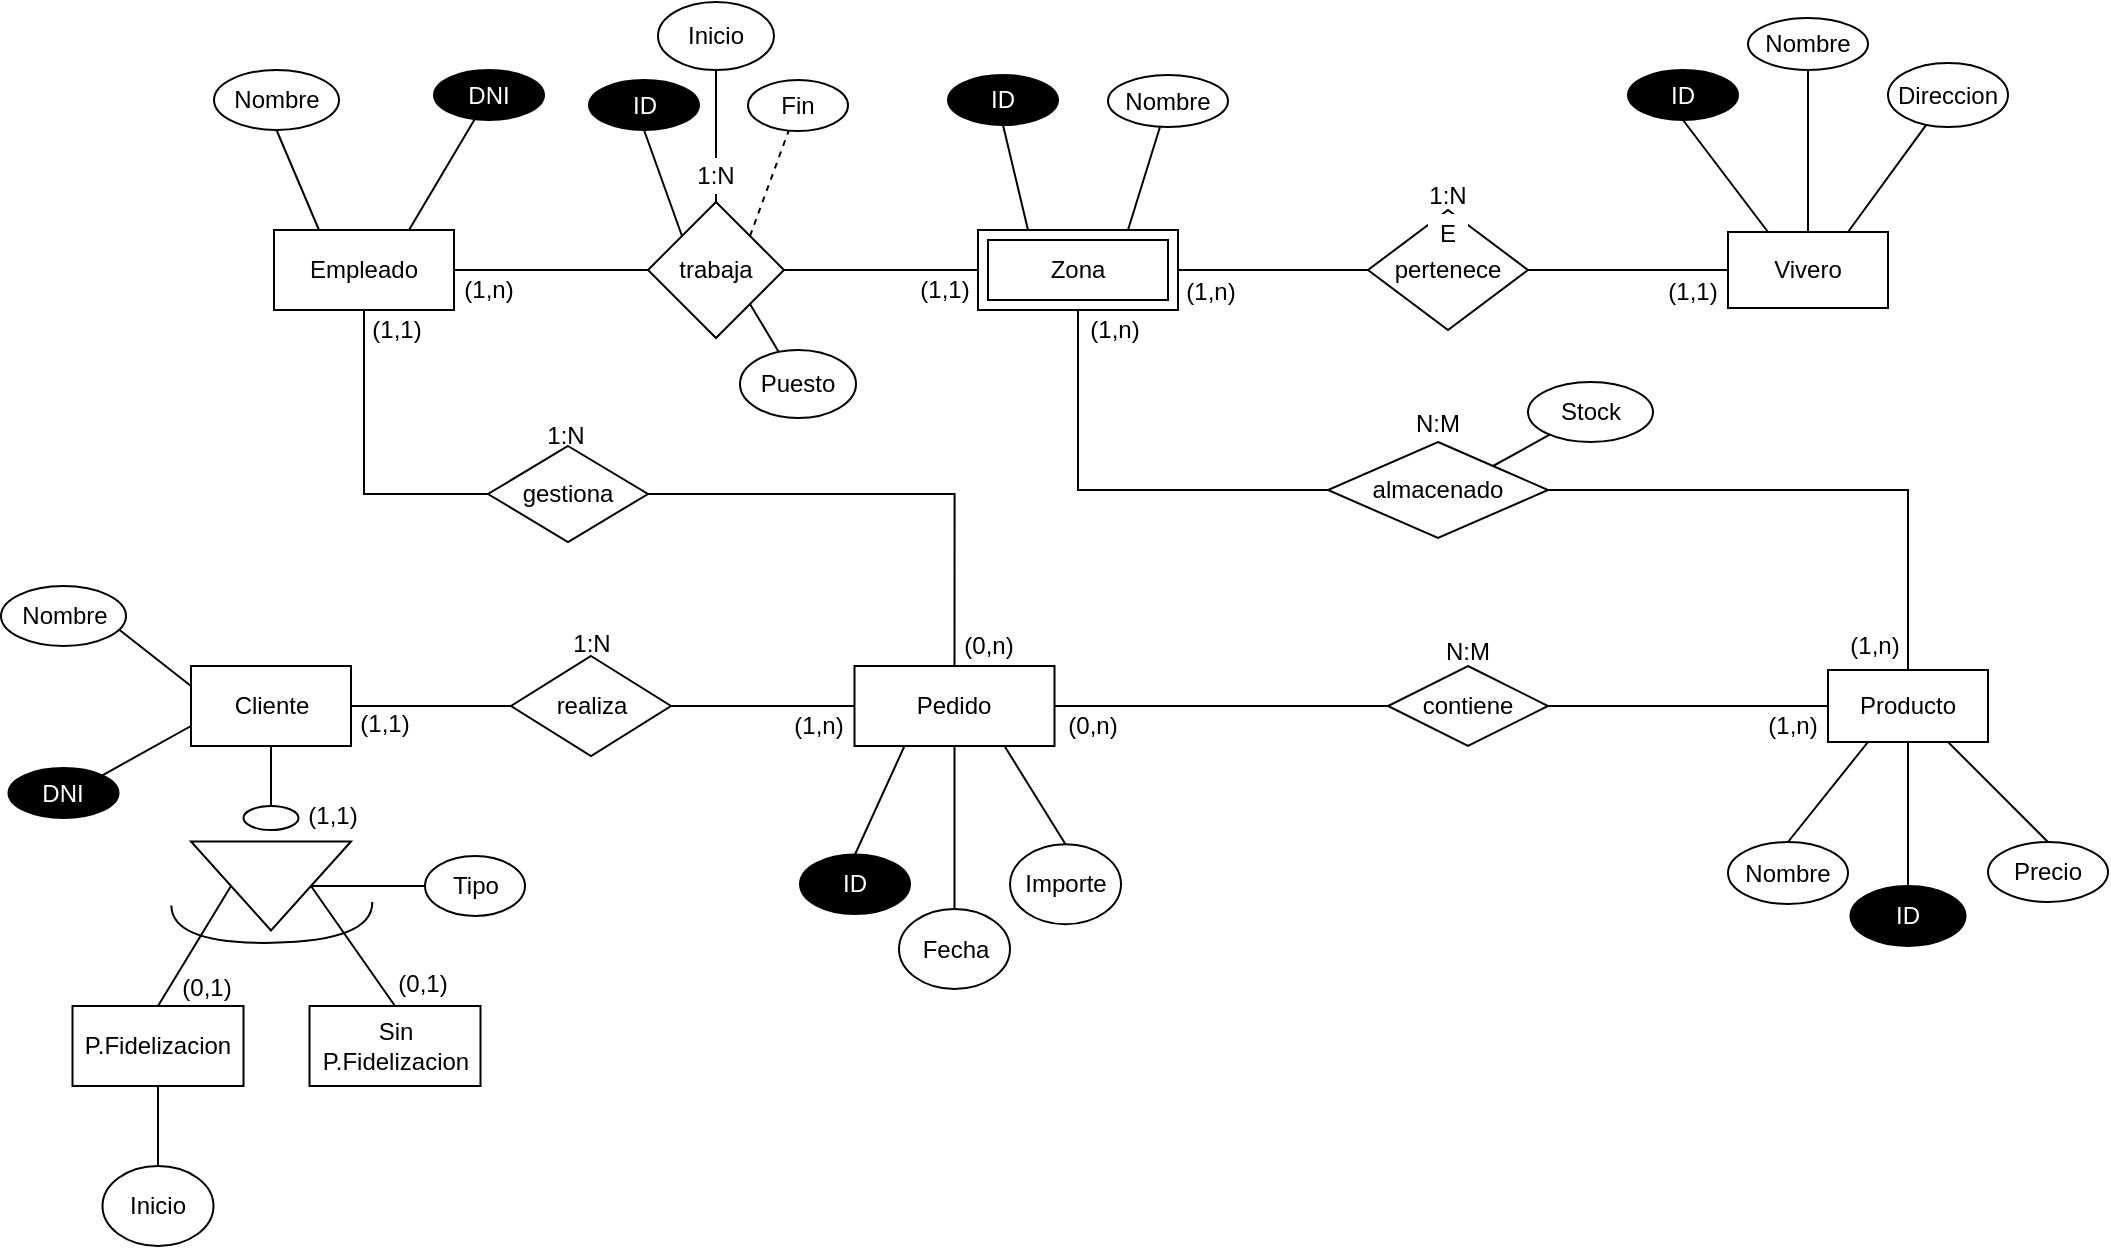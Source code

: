 <mxfile version="20.5.1" type="google"><diagram id="R2lEEEUBdFMjLlhIrx00" name="Page-1"><mxGraphModel grid="1" page="1" gridSize="10" guides="1" tooltips="1" connect="1" arrows="1" fold="1" pageScale="1" pageWidth="850" pageHeight="1100" math="0" shadow="0" extFonts="Permanent Marker^https://fonts.googleapis.com/css?family=Permanent+Marker"><root><mxCell id="0"/><mxCell id="1" parent="0"/><mxCell id="Sf4XC0Ac8Okt4_tFIZqL-5" value="" style="edgeStyle=none;rounded=0;orthogonalLoop=1;jettySize=auto;html=1;endArrow=none;endFill=0;exitX=0.5;exitY=1;exitDx=0;exitDy=0;" edge="1" parent="1" source="Sf4XC0Ac8Okt4_tFIZqL-1" target="Sf4XC0Ac8Okt4_tFIZqL-4"><mxGeometry relative="1" as="geometry"><mxPoint x="890" y="550" as="sourcePoint"/></mxGeometry></mxCell><mxCell id="Sf4XC0Ac8Okt4_tFIZqL-7" value="" style="edgeStyle=none;rounded=0;orthogonalLoop=1;jettySize=auto;html=1;endArrow=none;endFill=0;exitX=1;exitY=0;exitDx=0;exitDy=0;" edge="1" parent="1" source="H_tH7drta8YeaiKqZdFO-18" target="Sf4XC0Ac8Okt4_tFIZqL-6"><mxGeometry relative="1" as="geometry"><mxPoint x="590" y="208" as="sourcePoint"/></mxGeometry></mxCell><mxCell id="Sf4XC0Ac8Okt4_tFIZqL-1" value="Producto" style="rounded=0;whiteSpace=wrap;html=1;" vertex="1" parent="1"><mxGeometry x="850" y="362" width="80" height="36" as="geometry"/></mxCell><mxCell id="Sf4XC0Ac8Okt4_tFIZqL-4" value="ID" style="ellipse;whiteSpace=wrap;html=1;rounded=0;fillColor=#000000;fontColor=#FFFFFF;" vertex="1" parent="1"><mxGeometry x="861.25" y="470" width="57.5" height="30" as="geometry"/></mxCell><mxCell id="Sf4XC0Ac8Okt4_tFIZqL-6" value="Stock" style="ellipse;whiteSpace=wrap;html=1;rounded=0;" vertex="1" parent="1"><mxGeometry x="700" y="218" width="62.5" height="30" as="geometry"/></mxCell><mxCell id="xTpmyXS5z6lV6tdgjjg8-6" value="" style="rounded=0;orthogonalLoop=1;jettySize=auto;html=1;endArrow=none;endFill=0;entryX=0;entryY=0.5;entryDx=0;entryDy=0;exitX=1;exitY=0.5;exitDx=0;exitDy=0;" edge="1" parent="1" source="Sf4XC0Ac8Okt4_tFIZqL-9" target="xTpmyXS5z6lV6tdgjjg8-5"><mxGeometry relative="1" as="geometry"><mxPoint x="142" y="162" as="sourcePoint"/><mxPoint x="239" y="162" as="targetPoint"/></mxGeometry></mxCell><mxCell id="xTpmyXS5z6lV6tdgjjg8-63" value="" style="edgeStyle=orthogonalEdgeStyle;rounded=0;orthogonalLoop=1;jettySize=auto;html=1;endArrow=none;endFill=0;exitX=0.5;exitY=1;exitDx=0;exitDy=0;entryX=0;entryY=0.5;entryDx=0;entryDy=0;" edge="1" parent="1" source="Sf4XC0Ac8Okt4_tFIZqL-9" target="xTpmyXS5z6lV6tdgjjg8-62"><mxGeometry relative="1" as="geometry"><Array as="points"><mxPoint x="118" y="274"/></Array></mxGeometry></mxCell><mxCell id="Sf4XC0Ac8Okt4_tFIZqL-9" value="Empleado" style="rounded=0;whiteSpace=wrap;html=1;labelBackgroundColor=#FFFFFF;fontColor=#000000;fillColor=none;" vertex="1" parent="1"><mxGeometry x="73" y="142" width="90" height="40" as="geometry"/></mxCell><mxCell id="xTpmyXS5z6lV6tdgjjg8-1" value="" style="edgeStyle=none;rounded=0;orthogonalLoop=1;jettySize=auto;html=1;endArrow=none;endFill=0;exitX=0.75;exitY=0;exitDx=0;exitDy=0;" edge="1" parent="1" source="Sf4XC0Ac8Okt4_tFIZqL-9" target="xTpmyXS5z6lV6tdgjjg8-2"><mxGeometry relative="1" as="geometry"><mxPoint x="-123" y="204" as="sourcePoint"/></mxGeometry></mxCell><mxCell id="xTpmyXS5z6lV6tdgjjg8-2" value="DNI" style="ellipse;whiteSpace=wrap;html=1;rounded=0;fillColor=#000000;fontColor=#FFFFFF;" vertex="1" parent="1"><mxGeometry x="153" y="62" width="55" height="25" as="geometry"/></mxCell><mxCell id="xTpmyXS5z6lV6tdgjjg8-3" value="" style="edgeStyle=none;rounded=0;orthogonalLoop=1;jettySize=auto;html=1;endArrow=none;endFill=0;exitX=0.25;exitY=0;exitDx=0;exitDy=0;entryX=0.5;entryY=1;entryDx=0;entryDy=0;" edge="1" parent="1" source="Sf4XC0Ac8Okt4_tFIZqL-9" target="xTpmyXS5z6lV6tdgjjg8-4"><mxGeometry relative="1" as="geometry"><mxPoint x="-257" y="212" as="sourcePoint"/><mxPoint x="-177" y="132" as="targetPoint"/></mxGeometry></mxCell><mxCell id="xTpmyXS5z6lV6tdgjjg8-4" value="Nombre" style="ellipse;whiteSpace=wrap;html=1;rounded=0;" vertex="1" parent="1"><mxGeometry x="43" y="62" width="62.5" height="30" as="geometry"/></mxCell><mxCell id="xTpmyXS5z6lV6tdgjjg8-16" value="" style="edgeStyle=none;rounded=0;orthogonalLoop=1;jettySize=auto;html=1;endArrow=none;endFill=0;exitX=1;exitY=0;exitDx=0;exitDy=0;dashed=1;" edge="1" parent="1" source="xTpmyXS5z6lV6tdgjjg8-5" target="xTpmyXS5z6lV6tdgjjg8-15"><mxGeometry relative="1" as="geometry"/></mxCell><mxCell id="H_tH7drta8YeaiKqZdFO-16" value="" style="edgeStyle=none;rounded=0;orthogonalLoop=1;jettySize=auto;html=1;endArrow=none;endFill=0;" edge="1" parent="1" source="xTpmyXS5z6lV6tdgjjg8-5" target="H_tH7drta8YeaiKqZdFO-15"><mxGeometry relative="1" as="geometry"/></mxCell><mxCell id="xTpmyXS5z6lV6tdgjjg8-5" value="trabaja" style="rhombus;whiteSpace=wrap;html=1;fillColor=none;fontColor=#000000;rounded=0;labelBackgroundColor=#FFFFFF;" vertex="1" parent="1"><mxGeometry x="260" y="128" width="68" height="68" as="geometry"/></mxCell><mxCell id="xTpmyXS5z6lV6tdgjjg8-8" value="" style="endArrow=none;html=1;rounded=0;exitX=1;exitY=0.5;exitDx=0;exitDy=0;entryX=0;entryY=0.5;entryDx=0;entryDy=0;" edge="1" parent="1" source="xTpmyXS5z6lV6tdgjjg8-5" target="9oJnj7anndjRXwX9Pm9U-1"><mxGeometry width="50" height="50" relative="1" as="geometry"><mxPoint x="400" y="220" as="sourcePoint"/><mxPoint x="425" y="162" as="targetPoint"/></mxGeometry></mxCell><mxCell id="xTpmyXS5z6lV6tdgjjg8-12" value="ID" style="ellipse;whiteSpace=wrap;html=1;rounded=0;fillColor=#000000;fontColor=#FFFFFF;" vertex="1" parent="1"><mxGeometry x="230.5" y="67" width="55" height="25" as="geometry"/></mxCell><mxCell id="xTpmyXS5z6lV6tdgjjg8-14" value="" style="endArrow=none;html=1;rounded=0;exitX=0;exitY=0;exitDx=0;exitDy=0;entryX=0.5;entryY=1;entryDx=0;entryDy=0;" edge="1" parent="1" source="xTpmyXS5z6lV6tdgjjg8-5" target="xTpmyXS5z6lV6tdgjjg8-12"><mxGeometry width="50" height="50" relative="1" as="geometry"><mxPoint x="400" y="220" as="sourcePoint"/><mxPoint x="450" y="170" as="targetPoint"/></mxGeometry></mxCell><mxCell id="xTpmyXS5z6lV6tdgjjg8-15" value="Fin" style="ellipse;whiteSpace=wrap;html=1;fillColor=none;fontColor=#000000;rounded=0;labelBackgroundColor=#FFFFFF;" vertex="1" parent="1"><mxGeometry x="310" y="67" width="50" height="25.5" as="geometry"/></mxCell><mxCell id="xTpmyXS5z6lV6tdgjjg8-18" value="ID" style="ellipse;whiteSpace=wrap;html=1;rounded=0;fillColor=#000000;fontColor=#FFFFFF;" vertex="1" parent="1"><mxGeometry x="410" y="64.5" width="55" height="25" as="geometry"/></mxCell><mxCell id="xTpmyXS5z6lV6tdgjjg8-19" value="" style="endArrow=none;html=1;rounded=0;exitX=0.25;exitY=0;exitDx=0;exitDy=0;entryX=0.5;entryY=1;entryDx=0;entryDy=0;" edge="1" parent="1" source="9oJnj7anndjRXwX9Pm9U-1" target="xTpmyXS5z6lV6tdgjjg8-18"><mxGeometry width="50" height="50" relative="1" as="geometry"><mxPoint x="450" y="142" as="sourcePoint"/><mxPoint x="584" y="180" as="targetPoint"/></mxGeometry></mxCell><mxCell id="xTpmyXS5z6lV6tdgjjg8-22" value="" style="edgeStyle=none;rounded=0;orthogonalLoop=1;jettySize=auto;html=1;endArrow=none;endFill=0;exitX=0.75;exitY=0;exitDx=0;exitDy=0;" edge="1" parent="1" source="9oJnj7anndjRXwX9Pm9U-1" target="xTpmyXS5z6lV6tdgjjg8-23"><mxGeometry relative="1" as="geometry"><mxPoint x="500" y="142" as="sourcePoint"/></mxGeometry></mxCell><mxCell id="xTpmyXS5z6lV6tdgjjg8-23" value="Nombre" style="ellipse;whiteSpace=wrap;html=1;fillColor=none;fontColor=#000000;rounded=0;labelBackgroundColor=#FFFFFF;" vertex="1" parent="1"><mxGeometry x="490" y="64.5" width="60" height="26" as="geometry"/></mxCell><mxCell id="xTpmyXS5z6lV6tdgjjg8-28" value="" style="edgeStyle=none;rounded=0;orthogonalLoop=1;jettySize=auto;html=1;endArrow=none;endFill=0;" edge="1" parent="1" source="xTpmyXS5z6lV6tdgjjg8-24" target="xTpmyXS5z6lV6tdgjjg8-27"><mxGeometry relative="1" as="geometry"/></mxCell><mxCell id="xTpmyXS5z6lV6tdgjjg8-24" value="pertenece" style="shape=rhombus;perimeter=rhombusPerimeter;whiteSpace=wrap;html=1;align=center;" vertex="1" parent="1"><mxGeometry x="620" y="132" width="80" height="60" as="geometry"/></mxCell><mxCell id="xTpmyXS5z6lV6tdgjjg8-26" value="" style="endArrow=none;html=1;rounded=0;exitX=1;exitY=0.5;exitDx=0;exitDy=0;entryX=0;entryY=0.5;entryDx=0;entryDy=0;" edge="1" parent="1" source="9oJnj7anndjRXwX9Pm9U-1" target="xTpmyXS5z6lV6tdgjjg8-24"><mxGeometry relative="1" as="geometry"><mxPoint x="525" y="162" as="sourcePoint"/><mxPoint x="500" y="190" as="targetPoint"/></mxGeometry></mxCell><mxCell id="xTpmyXS5z6lV6tdgjjg8-34" value="" style="edgeStyle=none;rounded=0;orthogonalLoop=1;jettySize=auto;html=1;endArrow=none;endFill=0;exitX=0.75;exitY=0;exitDx=0;exitDy=0;" edge="1" parent="1" source="xTpmyXS5z6lV6tdgjjg8-27" target="xTpmyXS5z6lV6tdgjjg8-33"><mxGeometry relative="1" as="geometry"/></mxCell><mxCell id="xTpmyXS5z6lV6tdgjjg8-27" value="Vivero" style="whiteSpace=wrap;html=1;" vertex="1" parent="1"><mxGeometry x="800" y="143" width="80" height="38" as="geometry"/></mxCell><mxCell id="xTpmyXS5z6lV6tdgjjg8-29" value="ID" style="ellipse;whiteSpace=wrap;html=1;rounded=0;fillColor=#000000;fontColor=#FFFFFF;" vertex="1" parent="1"><mxGeometry x="750" y="62" width="55" height="25" as="geometry"/></mxCell><mxCell id="xTpmyXS5z6lV6tdgjjg8-30" value="" style="endArrow=none;html=1;rounded=0;exitX=0.25;exitY=0;exitDx=0;exitDy=0;entryX=0.5;entryY=1;entryDx=0;entryDy=0;" edge="1" parent="1" source="xTpmyXS5z6lV6tdgjjg8-27" target="xTpmyXS5z6lV6tdgjjg8-29"><mxGeometry width="50" height="50" relative="1" as="geometry"><mxPoint x="816" y="129" as="sourcePoint"/><mxPoint x="950" y="167" as="targetPoint"/></mxGeometry></mxCell><mxCell id="xTpmyXS5z6lV6tdgjjg8-31" value="" style="edgeStyle=none;rounded=0;orthogonalLoop=1;jettySize=auto;html=1;endArrow=none;endFill=0;exitX=0.5;exitY=0;exitDx=0;exitDy=0;" edge="1" parent="1" source="xTpmyXS5z6lV6tdgjjg8-27" target="xTpmyXS5z6lV6tdgjjg8-32"><mxGeometry relative="1" as="geometry"><mxPoint x="866" y="129" as="sourcePoint"/></mxGeometry></mxCell><mxCell id="xTpmyXS5z6lV6tdgjjg8-32" value="Nombre" style="ellipse;whiteSpace=wrap;html=1;fillColor=none;fontColor=#000000;rounded=0;labelBackgroundColor=#FFFFFF;" vertex="1" parent="1"><mxGeometry x="810" y="36" width="60" height="26" as="geometry"/></mxCell><mxCell id="xTpmyXS5z6lV6tdgjjg8-33" value="Direccion" style="ellipse;whiteSpace=wrap;html=1;" vertex="1" parent="1"><mxGeometry x="880" y="58.5" width="60" height="32" as="geometry"/></mxCell><mxCell id="xTpmyXS5z6lV6tdgjjg8-43" value="" style="edgeStyle=none;rounded=0;orthogonalLoop=1;jettySize=auto;html=1;endArrow=none;endFill=0;" edge="1" parent="1" source="xTpmyXS5z6lV6tdgjjg8-35" target="xTpmyXS5z6lV6tdgjjg8-42"><mxGeometry relative="1" as="geometry"/></mxCell><mxCell id="xTpmyXS5z6lV6tdgjjg8-35" value="Cliente" style="whiteSpace=wrap;html=1;align=center;" vertex="1" parent="1"><mxGeometry x="31.5" y="360" width="80" height="40" as="geometry"/></mxCell><mxCell id="xTpmyXS5z6lV6tdgjjg8-36" value="" style="edgeStyle=none;rounded=0;orthogonalLoop=1;jettySize=auto;html=1;endArrow=none;endFill=0;entryX=1;entryY=0;entryDx=0;entryDy=0;exitX=0;exitY=0.75;exitDx=0;exitDy=0;" edge="1" parent="1" source="xTpmyXS5z6lV6tdgjjg8-35" target="xTpmyXS5z6lV6tdgjjg8-37"><mxGeometry relative="1" as="geometry"><mxPoint x="-35" y="371" as="sourcePoint"/></mxGeometry></mxCell><mxCell id="xTpmyXS5z6lV6tdgjjg8-37" value="DNI" style="ellipse;whiteSpace=wrap;html=1;rounded=0;fillColor=#000000;fontColor=#FFFFFF;" vertex="1" parent="1"><mxGeometry x="-59.75" y="411" width="55" height="25" as="geometry"/></mxCell><mxCell id="xTpmyXS5z6lV6tdgjjg8-38" value="" style="edgeStyle=none;rounded=0;orthogonalLoop=1;jettySize=auto;html=1;endArrow=none;endFill=0;entryX=0.5;entryY=0;entryDx=0;entryDy=0;exitX=0;exitY=0.25;exitDx=0;exitDy=0;" edge="1" parent="1" source="xTpmyXS5z6lV6tdgjjg8-35" target="xTpmyXS5z6lV6tdgjjg8-39"><mxGeometry relative="1" as="geometry"><mxPoint x="-75" y="371" as="sourcePoint"/><mxPoint x="-372" y="475" as="targetPoint"/></mxGeometry></mxCell><mxCell id="xTpmyXS5z6lV6tdgjjg8-39" value="Nombre" style="ellipse;whiteSpace=wrap;html=1;rounded=0;" vertex="1" parent="1"><mxGeometry x="-63.5" y="320" width="62.5" height="30" as="geometry"/></mxCell><mxCell id="xTpmyXS5z6lV6tdgjjg8-45" value="" style="edgeStyle=none;rounded=0;orthogonalLoop=1;jettySize=auto;html=1;endArrow=none;endFill=0;entryX=0;entryY=0.5;entryDx=0;entryDy=0;" edge="1" parent="1" source="xTpmyXS5z6lV6tdgjjg8-42" target="9oJnj7anndjRXwX9Pm9U-2"><mxGeometry relative="1" as="geometry"><mxPoint x="375.5" y="380" as="targetPoint"/></mxGeometry></mxCell><mxCell id="xTpmyXS5z6lV6tdgjjg8-42" value="realiza" style="rhombus;whiteSpace=wrap;html=1;" vertex="1" parent="1"><mxGeometry x="191.5" y="355" width="80" height="50" as="geometry"/></mxCell><mxCell id="xTpmyXS5z6lV6tdgjjg8-56" value="" style="edgeStyle=none;rounded=0;orthogonalLoop=1;jettySize=auto;html=1;endArrow=none;endFill=0;exitX=1;exitY=0.5;exitDx=0;exitDy=0;" edge="1" parent="1" source="9oJnj7anndjRXwX9Pm9U-2" target="xTpmyXS5z6lV6tdgjjg8-55"><mxGeometry relative="1" as="geometry"><mxPoint x="525" y="380" as="sourcePoint"/></mxGeometry></mxCell><mxCell id="xTpmyXS5z6lV6tdgjjg8-48" value="" style="edgeStyle=none;rounded=0;orthogonalLoop=1;jettySize=auto;html=1;endArrow=none;endFill=0;exitX=0.25;exitY=1;exitDx=0;exitDy=0;entryX=0.5;entryY=0;entryDx=0;entryDy=0;" edge="1" parent="1" source="9oJnj7anndjRXwX9Pm9U-2" target="xTpmyXS5z6lV6tdgjjg8-49"><mxGeometry relative="1" as="geometry"><mxPoint x="394.375" y="400" as="sourcePoint"/></mxGeometry></mxCell><mxCell id="xTpmyXS5z6lV6tdgjjg8-49" value="ID" style="ellipse;whiteSpace=wrap;html=1;rounded=0;fillColor=#000000;fontColor=#FFFFFF;" vertex="1" parent="1"><mxGeometry x="336" y="454.25" width="55" height="29.75" as="geometry"/></mxCell><mxCell id="xTpmyXS5z6lV6tdgjjg8-50" value="" style="edgeStyle=none;rounded=0;orthogonalLoop=1;jettySize=auto;html=1;endArrow=none;endFill=0;exitX=0.5;exitY=1;exitDx=0;exitDy=0;" edge="1" parent="1" source="9oJnj7anndjRXwX9Pm9U-2" target="xTpmyXS5z6lV6tdgjjg8-51"><mxGeometry relative="1" as="geometry"><mxPoint x="413.25" y="400" as="sourcePoint"/></mxGeometry></mxCell><mxCell id="xTpmyXS5z6lV6tdgjjg8-51" value="Fecha" style="ellipse;whiteSpace=wrap;html=1;" vertex="1" parent="1"><mxGeometry x="385.5" y="481.5" width="55.5" height="40" as="geometry"/></mxCell><mxCell id="xTpmyXS5z6lV6tdgjjg8-52" value="" style="edgeStyle=none;rounded=0;orthogonalLoop=1;jettySize=auto;html=1;endArrow=none;endFill=0;exitX=0.75;exitY=1;exitDx=0;exitDy=0;entryX=0.5;entryY=0;entryDx=0;entryDy=0;" edge="1" parent="1" source="9oJnj7anndjRXwX9Pm9U-2" target="xTpmyXS5z6lV6tdgjjg8-53"><mxGeometry relative="1" as="geometry"><mxPoint x="432.125" y="400" as="sourcePoint"/><mxPoint x="516" y="480" as="targetPoint"/></mxGeometry></mxCell><mxCell id="xTpmyXS5z6lV6tdgjjg8-53" value="Importe" style="ellipse;whiteSpace=wrap;html=1;" vertex="1" parent="1"><mxGeometry x="441" y="449.13" width="55.5" height="40" as="geometry"/></mxCell><mxCell id="xTpmyXS5z6lV6tdgjjg8-55" value="contiene" style="rhombus;whiteSpace=wrap;html=1;" vertex="1" parent="1"><mxGeometry x="630" y="360" width="80" height="40" as="geometry"/></mxCell><mxCell id="xTpmyXS5z6lV6tdgjjg8-57" value="" style="endArrow=none;html=1;rounded=0;exitX=1;exitY=0.5;exitDx=0;exitDy=0;entryX=0;entryY=0.5;entryDx=0;entryDy=0;" edge="1" parent="1" source="xTpmyXS5z6lV6tdgjjg8-55" target="Sf4XC0Ac8Okt4_tFIZqL-1"><mxGeometry relative="1" as="geometry"><mxPoint x="620" y="310" as="sourcePoint"/><mxPoint x="780" y="310" as="targetPoint"/></mxGeometry></mxCell><mxCell id="xTpmyXS5z6lV6tdgjjg8-58" value="Nombre" style="ellipse;whiteSpace=wrap;html=1;align=center;" vertex="1" parent="1"><mxGeometry x="800" y="448" width="60" height="31" as="geometry"/></mxCell><mxCell id="xTpmyXS5z6lV6tdgjjg8-59" value="" style="endArrow=none;html=1;rounded=0;exitX=0.5;exitY=0;exitDx=0;exitDy=0;entryX=0.25;entryY=1;entryDx=0;entryDy=0;" edge="1" parent="1" source="xTpmyXS5z6lV6tdgjjg8-58" target="Sf4XC0Ac8Okt4_tFIZqL-1"><mxGeometry relative="1" as="geometry"><mxPoint x="620" y="440" as="sourcePoint"/><mxPoint x="870" y="460" as="targetPoint"/></mxGeometry></mxCell><mxCell id="xTpmyXS5z6lV6tdgjjg8-60" value="Precio" style="ellipse;whiteSpace=wrap;html=1;align=center;" vertex="1" parent="1"><mxGeometry x="930" y="448" width="60" height="30" as="geometry"/></mxCell><mxCell id="xTpmyXS5z6lV6tdgjjg8-61" value="" style="endArrow=none;html=1;rounded=0;exitX=0.5;exitY=0;exitDx=0;exitDy=0;entryX=0.75;entryY=1;entryDx=0;entryDy=0;" edge="1" parent="1" source="xTpmyXS5z6lV6tdgjjg8-60" target="Sf4XC0Ac8Okt4_tFIZqL-1"><mxGeometry relative="1" as="geometry"><mxPoint x="620" y="420" as="sourcePoint"/><mxPoint x="790" y="510" as="targetPoint"/></mxGeometry></mxCell><mxCell id="xTpmyXS5z6lV6tdgjjg8-62" value="gestiona" style="rhombus;whiteSpace=wrap;html=1;fillColor=none;fontColor=#000000;rounded=0;labelBackgroundColor=#FFFFFF;" vertex="1" parent="1"><mxGeometry x="180" y="250" width="80" height="48" as="geometry"/></mxCell><mxCell id="xTpmyXS5z6lV6tdgjjg8-65" value="" style="endArrow=none;html=1;rounded=0;exitX=1;exitY=0.5;exitDx=0;exitDy=0;edgeStyle=orthogonalEdgeStyle;entryX=0.5;entryY=0;entryDx=0;entryDy=0;" edge="1" parent="1" source="xTpmyXS5z6lV6tdgjjg8-62" target="9oJnj7anndjRXwX9Pm9U-2"><mxGeometry relative="1" as="geometry"><mxPoint x="256" y="250" as="sourcePoint"/><mxPoint x="413.25" y="360" as="targetPoint"/></mxGeometry></mxCell><mxCell id="9oJnj7anndjRXwX9Pm9U-1" value="Zona" style="shape=ext;margin=3;double=1;whiteSpace=wrap;html=1;align=center;" vertex="1" parent="1"><mxGeometry x="425" y="142" width="100" height="40" as="geometry"/></mxCell><mxCell id="9oJnj7anndjRXwX9Pm9U-2" value="Pedido" style="whiteSpace=wrap;html=1;align=center;" vertex="1" parent="1"><mxGeometry x="363.25" y="360" width="100" height="40" as="geometry"/></mxCell><mxCell id="9oJnj7anndjRXwX9Pm9U-4" value="1:N" style="text;html=1;strokeColor=none;fillColor=none;align=center;verticalAlign=middle;whiteSpace=wrap;rounded=0;" vertex="1" parent="1"><mxGeometry x="640" y="116" width="40" height="18" as="geometry"/></mxCell><mxCell id="9oJnj7anndjRXwX9Pm9U-8" value="1:N" style="text;html=1;strokeColor=none;fillColor=none;align=center;verticalAlign=middle;whiteSpace=wrap;rounded=0;" vertex="1" parent="1"><mxGeometry x="198.5" y="236" width="40" height="18" as="geometry"/></mxCell><mxCell id="9oJnj7anndjRXwX9Pm9U-9" value="1:N" style="text;html=1;strokeColor=none;fillColor=none;align=center;verticalAlign=middle;whiteSpace=wrap;rounded=0;" vertex="1" parent="1"><mxGeometry x="211.5" y="340" width="40" height="18" as="geometry"/></mxCell><mxCell id="9oJnj7anndjRXwX9Pm9U-10" value="N:M" style="text;html=1;strokeColor=none;fillColor=none;align=center;verticalAlign=middle;whiteSpace=wrap;rounded=0;" vertex="1" parent="1"><mxGeometry x="650" y="344" width="40" height="18" as="geometry"/></mxCell><mxCell id="H_tH7drta8YeaiKqZdFO-3" value="" style="ellipse;whiteSpace=wrap;html=1;" vertex="1" parent="1"><mxGeometry x="57.75" y="430" width="27.5" height="12" as="geometry"/></mxCell><mxCell id="H_tH7drta8YeaiKqZdFO-14" value="" style="rounded=0;orthogonalLoop=1;jettySize=auto;html=1;endArrow=none;endFill=0;" edge="1" parent="1" source="H_tH7drta8YeaiKqZdFO-4" target="H_tH7drta8YeaiKqZdFO-13"><mxGeometry relative="1" as="geometry"/></mxCell><mxCell id="H_tH7drta8YeaiKqZdFO-4" value="" style="triangle;whiteSpace=wrap;html=1;rotation=90;" vertex="1" parent="1"><mxGeometry x="49.25" y="430" width="44.5" height="80" as="geometry"/></mxCell><mxCell id="H_tH7drta8YeaiKqZdFO-5" value="" style="shape=requiredInterface;html=1;verticalLabelPosition=bottom;sketch=0;rotation=89;" vertex="1" parent="1"><mxGeometry x="62.33" y="438.42" width="19.5" height="100.5" as="geometry"/></mxCell><mxCell id="H_tH7drta8YeaiKqZdFO-7" value="P.Fidelizacion" style="whiteSpace=wrap;html=1;align=center;" vertex="1" parent="1"><mxGeometry x="-27.75" y="530" width="85.5" height="40" as="geometry"/></mxCell><mxCell id="H_tH7drta8YeaiKqZdFO-8" value="Sin P.Fidelizacion" style="whiteSpace=wrap;html=1;align=center;" vertex="1" parent="1"><mxGeometry x="90.75" y="530" width="85.5" height="40" as="geometry"/></mxCell><mxCell id="H_tH7drta8YeaiKqZdFO-9" value="" style="endArrow=none;html=1;rounded=0;exitX=0.5;exitY=1;exitDx=0;exitDy=0;entryX=0.5;entryY=0;entryDx=0;entryDy=0;" edge="1" parent="1" source="H_tH7drta8YeaiKqZdFO-4" target="H_tH7drta8YeaiKqZdFO-7"><mxGeometry relative="1" as="geometry"><mxPoint x="376" y="460" as="sourcePoint"/><mxPoint x="536" y="460" as="targetPoint"/></mxGeometry></mxCell><mxCell id="H_tH7drta8YeaiKqZdFO-10" value="" style="endArrow=none;html=1;rounded=0;exitX=0.5;exitY=0;exitDx=0;exitDy=0;entryX=0.5;entryY=0;entryDx=0;entryDy=0;" edge="1" parent="1" source="H_tH7drta8YeaiKqZdFO-4" target="H_tH7drta8YeaiKqZdFO-8"><mxGeometry relative="1" as="geometry"><mxPoint x="376" y="460" as="sourcePoint"/><mxPoint x="536" y="460" as="targetPoint"/></mxGeometry></mxCell><mxCell id="xTpmyXS5z6lV6tdgjjg8-40" value="Inicio" style="ellipse;whiteSpace=wrap;html=1;" vertex="1" parent="1"><mxGeometry x="-12.75" y="610" width="55.5" height="40" as="geometry"/></mxCell><mxCell id="H_tH7drta8YeaiKqZdFO-11" value="" style="edgeStyle=none;rounded=0;orthogonalLoop=1;jettySize=auto;html=1;endArrow=none;endFill=0;exitX=0.5;exitY=1;exitDx=0;exitDy=0;" edge="1" parent="1" source="H_tH7drta8YeaiKqZdFO-7" target="xTpmyXS5z6lV6tdgjjg8-40"><mxGeometry relative="1" as="geometry"><mxPoint x="15" y="570" as="sourcePoint"/><mxPoint x="14.5" y="655" as="targetPoint"/></mxGeometry></mxCell><mxCell id="H_tH7drta8YeaiKqZdFO-12" value="" style="endArrow=none;html=1;rounded=0;exitX=0.5;exitY=1;exitDx=0;exitDy=0;entryX=0.5;entryY=0;entryDx=0;entryDy=0;" edge="1" parent="1" source="xTpmyXS5z6lV6tdgjjg8-35" target="H_tH7drta8YeaiKqZdFO-3"><mxGeometry relative="1" as="geometry"><mxPoint x="-14" y="520" as="sourcePoint"/><mxPoint x="146" y="520" as="targetPoint"/></mxGeometry></mxCell><mxCell id="H_tH7drta8YeaiKqZdFO-13" value="Tipo" style="ellipse;whiteSpace=wrap;html=1;" vertex="1" parent="1"><mxGeometry x="148.5" y="455" width="50" height="30" as="geometry"/></mxCell><mxCell id="H_tH7drta8YeaiKqZdFO-15" value="Inicio" style="ellipse;whiteSpace=wrap;html=1;fillColor=none;fontColor=#000000;rounded=0;labelBackgroundColor=#FFFFFF;" vertex="1" parent="1"><mxGeometry x="265" y="28" width="58" height="34" as="geometry"/></mxCell><mxCell id="9oJnj7anndjRXwX9Pm9U-6" value="1:N" style="text;html=1;align=center;verticalAlign=middle;whiteSpace=wrap;rounded=0;fillColor=default;" vertex="1" parent="1"><mxGeometry x="274" y="106" width="40" height="18" as="geometry"/></mxCell><mxCell id="H_tH7drta8YeaiKqZdFO-17" value="" style="edgeStyle=orthogonalEdgeStyle;rounded=0;orthogonalLoop=1;jettySize=auto;html=1;endArrow=none;endFill=0;exitX=0.5;exitY=1;exitDx=0;exitDy=0;entryX=0;entryY=0.5;entryDx=0;entryDy=0;" edge="1" parent="1" source="9oJnj7anndjRXwX9Pm9U-1" target="H_tH7drta8YeaiKqZdFO-18"><mxGeometry relative="1" as="geometry"><Array as="points"><mxPoint x="475" y="272"/></Array><mxPoint x="475" y="197" as="sourcePoint"/><mxPoint x="623" y="291" as="targetPoint"/></mxGeometry></mxCell><mxCell id="H_tH7drta8YeaiKqZdFO-18" value="almacenado" style="rhombus;whiteSpace=wrap;html=1;fillColor=none;fontColor=#000000;rounded=0;labelBackgroundColor=#FFFFFF;" vertex="1" parent="1"><mxGeometry x="600" y="248" width="110" height="48" as="geometry"/></mxCell><mxCell id="H_tH7drta8YeaiKqZdFO-19" value="" style="endArrow=none;html=1;rounded=0;exitX=1;exitY=0.5;exitDx=0;exitDy=0;edgeStyle=orthogonalEdgeStyle;entryX=0.5;entryY=0;entryDx=0;entryDy=0;" edge="1" parent="1" source="H_tH7drta8YeaiKqZdFO-18" target="Sf4XC0Ac8Okt4_tFIZqL-1"><mxGeometry relative="1" as="geometry"><mxPoint x="649" y="275" as="sourcePoint"/><mxPoint x="890" y="330" as="targetPoint"/></mxGeometry></mxCell><mxCell id="H_tH7drta8YeaiKqZdFO-20" value="N:M" style="text;html=1;strokeColor=none;fillColor=none;align=center;verticalAlign=middle;whiteSpace=wrap;rounded=0;" vertex="1" parent="1"><mxGeometry x="635" y="230" width="40" height="18" as="geometry"/></mxCell><mxCell id="H_tH7drta8YeaiKqZdFO-22" value="(1,n)" style="text;html=1;align=center;verticalAlign=middle;resizable=0;points=[];autosize=1;strokeColor=none;fillColor=none;" vertex="1" parent="1"><mxGeometry x="516" y="158" width="50" height="30" as="geometry"/></mxCell><mxCell id="H_tH7drta8YeaiKqZdFO-23" value="(1,1)" style="text;html=1;align=center;verticalAlign=middle;resizable=0;points=[];autosize=1;strokeColor=none;fillColor=none;" vertex="1" parent="1"><mxGeometry x="757" y="158" width="50" height="30" as="geometry"/></mxCell><mxCell id="H_tH7drta8YeaiKqZdFO-24" value="E" style="text;html=1;strokeColor=none;fillColor=default;align=center;verticalAlign=middle;whiteSpace=wrap;rounded=0;" vertex="1" parent="1"><mxGeometry x="650" y="134" width="20" height="20" as="geometry"/></mxCell><mxCell id="H_tH7drta8YeaiKqZdFO-25" value="(1,n)" style="text;html=1;align=center;verticalAlign=middle;resizable=0;points=[];autosize=1;strokeColor=none;fillColor=none;" vertex="1" parent="1"><mxGeometry x="155" y="157" width="50" height="30" as="geometry"/></mxCell><mxCell id="H_tH7drta8YeaiKqZdFO-26" value="(1,1)" style="text;html=1;align=center;verticalAlign=middle;resizable=0;points=[];autosize=1;strokeColor=none;fillColor=none;" vertex="1" parent="1"><mxGeometry x="383" y="157" width="50" height="30" as="geometry"/></mxCell><mxCell id="H_tH7drta8YeaiKqZdFO-27" value="(0,n)" style="text;html=1;align=center;verticalAlign=middle;resizable=0;points=[];autosize=1;strokeColor=none;fillColor=none;" vertex="1" parent="1"><mxGeometry x="405" y="335" width="50" height="30" as="geometry"/></mxCell><mxCell id="H_tH7drta8YeaiKqZdFO-28" value="(1,1)" style="text;html=1;align=center;verticalAlign=middle;resizable=0;points=[];autosize=1;strokeColor=none;fillColor=none;" vertex="1" parent="1"><mxGeometry x="109" y="177" width="50" height="30" as="geometry"/></mxCell><mxCell id="H_tH7drta8YeaiKqZdFO-29" value="(1,1)" style="text;html=1;align=center;verticalAlign=middle;resizable=0;points=[];autosize=1;strokeColor=none;fillColor=none;" vertex="1" parent="1"><mxGeometry x="103" y="374" width="50" height="30" as="geometry"/></mxCell><mxCell id="H_tH7drta8YeaiKqZdFO-30" value="(1,n)" style="text;html=1;align=center;verticalAlign=middle;resizable=0;points=[];autosize=1;strokeColor=none;fillColor=none;" vertex="1" parent="1"><mxGeometry x="320" y="375" width="50" height="30" as="geometry"/></mxCell><mxCell id="H_tH7drta8YeaiKqZdFO-31" value="(1,n)" style="text;html=1;align=center;verticalAlign=middle;resizable=0;points=[];autosize=1;strokeColor=none;fillColor=none;" vertex="1" parent="1"><mxGeometry x="807" y="375" width="50" height="30" as="geometry"/></mxCell><mxCell id="H_tH7drta8YeaiKqZdFO-32" value="(0,n)" style="text;html=1;align=center;verticalAlign=middle;resizable=0;points=[];autosize=1;strokeColor=none;fillColor=none;" vertex="1" parent="1"><mxGeometry x="457" y="375" width="50" height="30" as="geometry"/></mxCell><mxCell id="H_tH7drta8YeaiKqZdFO-33" value="(1,n)" style="text;html=1;align=center;verticalAlign=middle;resizable=0;points=[];autosize=1;strokeColor=none;fillColor=none;" vertex="1" parent="1"><mxGeometry x="468" y="177" width="50" height="30" as="geometry"/></mxCell><mxCell id="H_tH7drta8YeaiKqZdFO-34" value="(1,n)" style="text;html=1;align=center;verticalAlign=middle;resizable=0;points=[];autosize=1;strokeColor=none;fillColor=none;" vertex="1" parent="1"><mxGeometry x="848" y="335" width="50" height="30" as="geometry"/></mxCell><mxCell id="H_tH7drta8YeaiKqZdFO-35" value="(1,1)" style="text;html=1;align=center;verticalAlign=middle;resizable=0;points=[];autosize=1;strokeColor=none;fillColor=none;" vertex="1" parent="1"><mxGeometry x="77" y="420" width="50" height="30" as="geometry"/></mxCell><mxCell id="H_tH7drta8YeaiKqZdFO-36" value="(0,1)" style="text;html=1;align=center;verticalAlign=middle;resizable=0;points=[];autosize=1;strokeColor=none;fillColor=none;" vertex="1" parent="1"><mxGeometry x="14" y="506" width="50" height="30" as="geometry"/></mxCell><mxCell id="H_tH7drta8YeaiKqZdFO-37" value="(0,1)" style="text;html=1;align=center;verticalAlign=middle;resizable=0;points=[];autosize=1;strokeColor=none;fillColor=none;" vertex="1" parent="1"><mxGeometry x="122" y="504" width="50" height="30" as="geometry"/></mxCell><mxCell id="iNp-srx6JBeXHiaThcbd-1" value="" style="edgeStyle=none;rounded=0;orthogonalLoop=1;jettySize=auto;html=1;endArrow=none;endFill=0;exitX=1;exitY=1;exitDx=0;exitDy=0;" edge="1" parent="1" source="xTpmyXS5z6lV6tdgjjg8-5" target="iNp-srx6JBeXHiaThcbd-2"><mxGeometry relative="1" as="geometry"><mxPoint x="304" y="314" as="sourcePoint"/></mxGeometry></mxCell><mxCell id="iNp-srx6JBeXHiaThcbd-2" value="Puesto" style="ellipse;whiteSpace=wrap;html=1;fillColor=none;fontColor=#000000;rounded=0;labelBackgroundColor=#FFFFFF;" vertex="1" parent="1"><mxGeometry x="306" y="202" width="58" height="34" as="geometry"/></mxCell></root></mxGraphModel></diagram></mxfile>